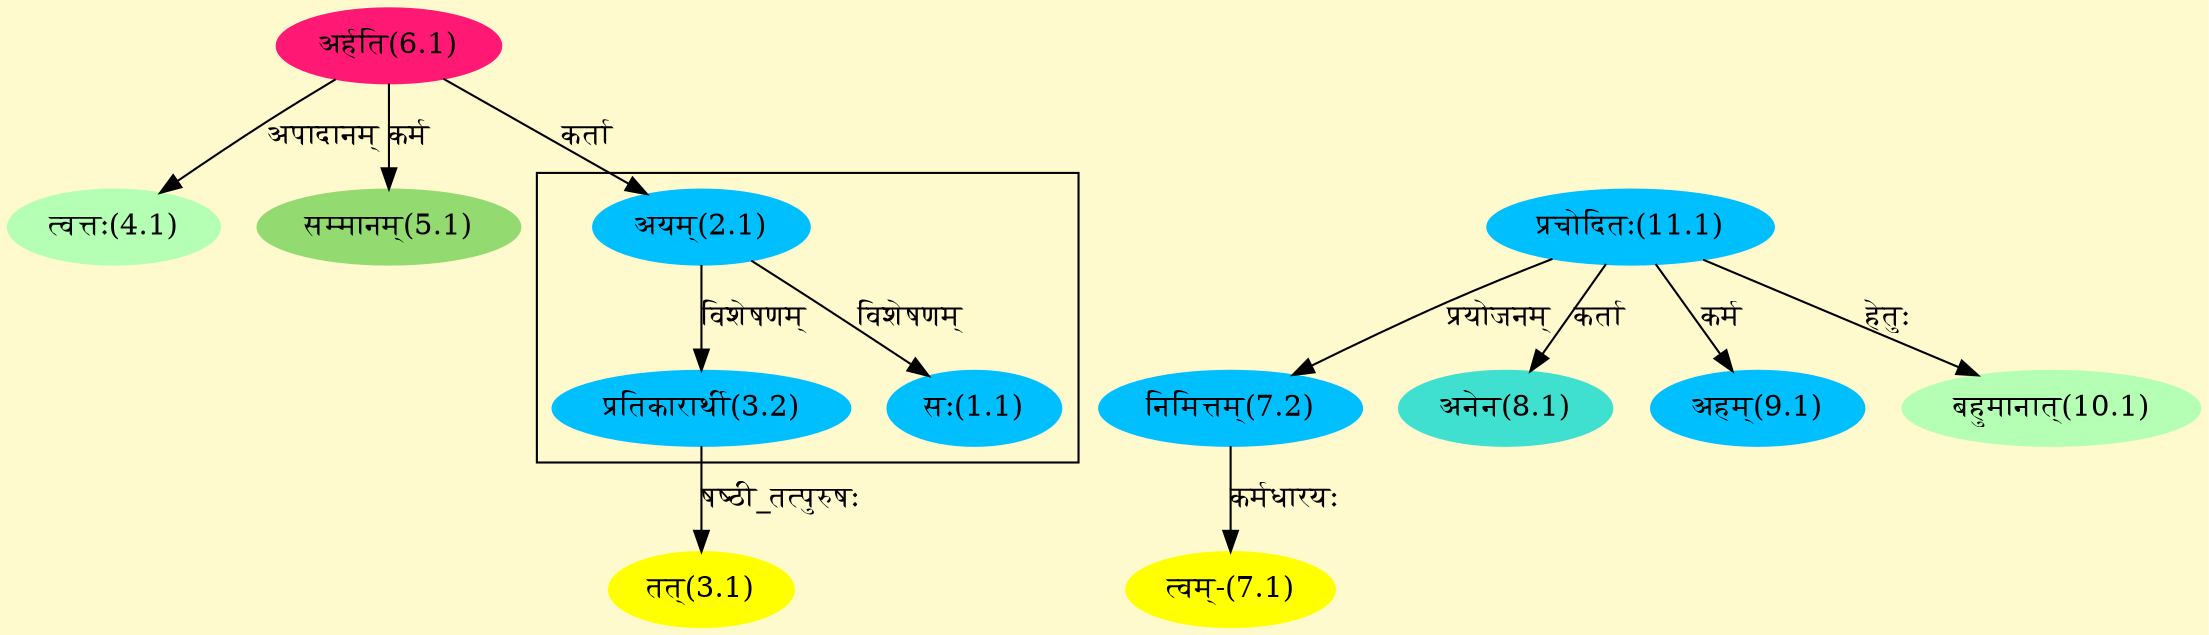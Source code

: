 digraph G{
rankdir=BT;
 compound=true;
 bgcolor="lemonchiffon1";

subgraph cluster_1{
Node1_1 [style=filled, color="#00BFFF" label = "सः(1.1)"]
Node2_1 [style=filled, color="#00BFFF" label = "अयम्(2.1)"]
Node3_2 [style=filled, color="#00BFFF" label = "प्रतिकारार्थी(3.2)"]

}
Node2_1 [style=filled, color="#00BFFF" label = "अयम्(2.1)"]
Node6_1 [style=filled, color="#FF1975" label = "अर्हति(6.1)"]
Node3_1 [style=filled, color="#FFFF00" label = "तत्(3.1)"]
Node3_2 [style=filled, color="#00BFFF" label = "प्रतिकारार्थी(3.2)"]
Node4_1 [style=filled, color="#B4FFB4" label = "त्वत्तः(4.1)"]
Node5_1 [style=filled, color="#93DB70" label = "सम्मानम्(5.1)"]
Node [style=filled, color="" label = "()"]
Node7_1 [style=filled, color="#FFFF00" label = "त्वम्-(7.1)"]
Node7_2 [style=filled, color="#00BFFF" label = "निमित्तम्(7.2)"]
Node11_1 [style=filled, color="#00BFFF" label = "प्रचोदितः(11.1)"]
Node8_1 [style=filled, color="#40E0D0" label = "अनेन(8.1)"]
Node9_1 [style=filled, color="#00BFFF" label = "अहम्(9.1)"]
Node10_1 [style=filled, color="#B4FFB4" label = "बहुमानात्(10.1)"]
/* Start of Relations section */

Node1_1 -> Node2_1 [  label="विशेषणम्"  dir="back" ]
Node2_1 -> Node6_1 [  label="कर्ता"  dir="back" ]
Node3_1 -> Node3_2 [  label="षष्ठी_तत्पुरुषः"  dir="back" ]
Node3_2 -> Node2_1 [  label="विशेषणम्"  dir="back" ]
Node4_1 -> Node6_1 [  label="अपादानम्"  dir="back" ]
Node5_1 -> Node6_1 [  label="कर्म"  dir="back" ]
Node7_1 -> Node7_2 [  label="कर्मधारयः"  dir="back" ]
Node7_2 -> Node11_1 [  label="प्रयोजनम्"  dir="back" ]
Node8_1 -> Node11_1 [  label="कर्ता"  dir="back" ]
Node9_1 -> Node11_1 [  label="कर्म"  dir="back" ]
Node10_1 -> Node11_1 [  label="हेतुः"  dir="back" ]
}
